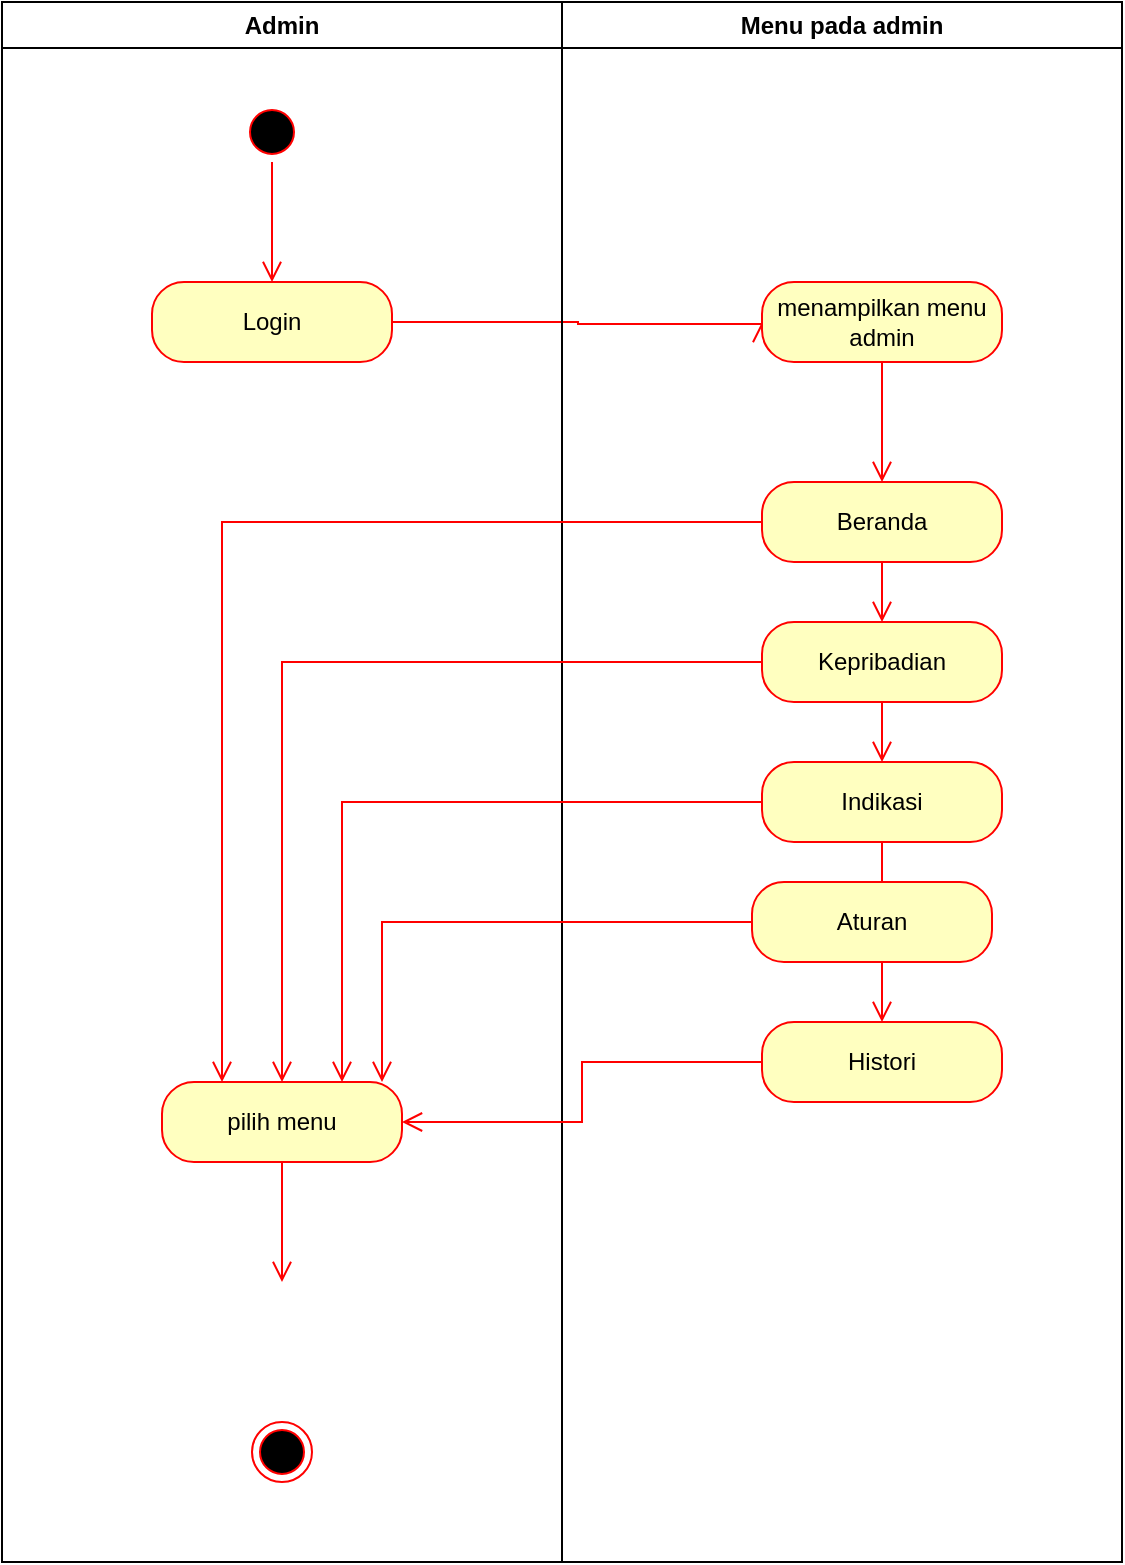 <mxfile>
    <diagram name="Page-1" id="e7e014a7-5840-1c2e-5031-d8a46d1fe8dd">
        <mxGraphModel dx="592" dy="484" grid="1" gridSize="10" guides="1" tooltips="1" connect="1" arrows="1" fold="1" page="1" pageScale="1" pageWidth="1169" pageHeight="826" background="none" math="0" shadow="0">
            <root>
                <mxCell id="0"/>
                <mxCell id="1" parent="0"/>
                <mxCell id="2" value="Admin" style="swimlane;whiteSpace=wrap" parent="1" vertex="1">
                    <mxGeometry x="150" y="20" width="280" height="780" as="geometry"/>
                </mxCell>
                <mxCell id="coWxCeMdqgrI4QlaSuaD-64" value="" style="ellipse;html=1;shape=startState;fillColor=#000000;strokeColor=#ff0000;" parent="2" vertex="1">
                    <mxGeometry x="120" y="50" width="30" height="30" as="geometry"/>
                </mxCell>
                <mxCell id="coWxCeMdqgrI4QlaSuaD-65" value="" style="edgeStyle=orthogonalEdgeStyle;html=1;verticalAlign=bottom;endArrow=open;endSize=8;strokeColor=#ff0000;rounded=0;" parent="2" source="coWxCeMdqgrI4QlaSuaD-64" edge="1">
                    <mxGeometry relative="1" as="geometry">
                        <mxPoint x="135" y="140" as="targetPoint"/>
                    </mxGeometry>
                </mxCell>
                <mxCell id="coWxCeMdqgrI4QlaSuaD-66" value="Login" style="rounded=1;whiteSpace=wrap;html=1;arcSize=40;fontColor=#000000;fillColor=#ffffc0;strokeColor=#ff0000;" parent="2" vertex="1">
                    <mxGeometry x="75" y="140" width="120" height="40" as="geometry"/>
                </mxCell>
                <mxCell id="coWxCeMdqgrI4QlaSuaD-67" value="" style="edgeStyle=orthogonalEdgeStyle;html=1;verticalAlign=bottom;endArrow=open;endSize=8;strokeColor=#ff0000;rounded=0;" parent="2" source="coWxCeMdqgrI4QlaSuaD-66" edge="1">
                    <mxGeometry relative="1" as="geometry">
                        <mxPoint x="380" y="160" as="targetPoint"/>
                        <Array as="points">
                            <mxPoint x="288" y="160"/>
                            <mxPoint x="288" y="161"/>
                        </Array>
                    </mxGeometry>
                </mxCell>
                <mxCell id="coWxCeMdqgrI4QlaSuaD-113" value="pilih menu" style="rounded=1;whiteSpace=wrap;html=1;arcSize=40;fontColor=#000000;fillColor=#ffffc0;strokeColor=#ff0000;" parent="2" vertex="1">
                    <mxGeometry x="80" y="540" width="120" height="40" as="geometry"/>
                </mxCell>
                <mxCell id="coWxCeMdqgrI4QlaSuaD-114" value="" style="edgeStyle=orthogonalEdgeStyle;html=1;verticalAlign=bottom;endArrow=open;endSize=8;strokeColor=#ff0000;rounded=0;" parent="2" source="coWxCeMdqgrI4QlaSuaD-113" edge="1">
                    <mxGeometry relative="1" as="geometry">
                        <mxPoint x="140" y="640" as="targetPoint"/>
                    </mxGeometry>
                </mxCell>
                <mxCell id="coWxCeMdqgrI4QlaSuaD-109" value="" style="ellipse;html=1;shape=endState;fillColor=#000000;strokeColor=#ff0000;" parent="2" vertex="1">
                    <mxGeometry x="125" y="710" width="30" height="30" as="geometry"/>
                </mxCell>
                <mxCell id="3" value="Menu pada admin" style="swimlane;whiteSpace=wrap;startSize=23;" parent="1" vertex="1">
                    <mxGeometry x="430" y="20" width="280" height="780" as="geometry"/>
                </mxCell>
                <mxCell id="coWxCeMdqgrI4QlaSuaD-70" value="menampilkan menu admin" style="rounded=1;whiteSpace=wrap;html=1;arcSize=40;fontColor=#000000;fillColor=#ffffc0;strokeColor=#ff0000;" parent="3" vertex="1">
                    <mxGeometry x="100" y="140" width="120" height="40" as="geometry"/>
                </mxCell>
                <mxCell id="coWxCeMdqgrI4QlaSuaD-71" value="" style="edgeStyle=orthogonalEdgeStyle;html=1;verticalAlign=bottom;endArrow=open;endSize=8;strokeColor=#ff0000;rounded=0;" parent="3" source="coWxCeMdqgrI4QlaSuaD-70" edge="1">
                    <mxGeometry relative="1" as="geometry">
                        <mxPoint x="160" y="240" as="targetPoint"/>
                    </mxGeometry>
                </mxCell>
                <mxCell id="coWxCeMdqgrI4QlaSuaD-99" value="Beranda" style="rounded=1;whiteSpace=wrap;html=1;arcSize=40;fontColor=#000000;fillColor=#ffffc0;strokeColor=#ff0000;" parent="3" vertex="1">
                    <mxGeometry x="100" y="240" width="120" height="40" as="geometry"/>
                </mxCell>
                <mxCell id="coWxCeMdqgrI4QlaSuaD-102" value="Kepribadian" style="rounded=1;whiteSpace=wrap;html=1;arcSize=40;fontColor=#000000;fillColor=#ffffc0;strokeColor=#ff0000;" parent="3" vertex="1">
                    <mxGeometry x="100" y="310" width="120" height="40" as="geometry"/>
                </mxCell>
                <mxCell id="coWxCeMdqgrI4QlaSuaD-103" value="" style="edgeStyle=orthogonalEdgeStyle;html=1;verticalAlign=bottom;endArrow=open;endSize=8;strokeColor=#ff0000;rounded=0;entryX=0.5;entryY=0;entryDx=0;entryDy=0;" parent="3" source="coWxCeMdqgrI4QlaSuaD-102" edge="1" target="coWxCeMdqgrI4QlaSuaD-105">
                    <mxGeometry relative="1" as="geometry">
                        <mxPoint x="160" y="443" as="targetPoint"/>
                    </mxGeometry>
                </mxCell>
                <mxCell id="coWxCeMdqgrI4QlaSuaD-104" value="" style="edgeStyle=orthogonalEdgeStyle;html=1;verticalAlign=bottom;endArrow=open;endSize=8;strokeColor=#ff0000;rounded=0;exitX=0.5;exitY=1;exitDx=0;exitDy=0;entryX=0.5;entryY=0;entryDx=0;entryDy=0;" parent="3" source="coWxCeMdqgrI4QlaSuaD-99" target="coWxCeMdqgrI4QlaSuaD-102" edge="1">
                    <mxGeometry relative="1" as="geometry">
                        <mxPoint x="170" y="453" as="targetPoint"/>
                        <mxPoint x="170" y="393" as="sourcePoint"/>
                    </mxGeometry>
                </mxCell>
                <mxCell id="coWxCeMdqgrI4QlaSuaD-105" value="Indikasi" style="rounded=1;whiteSpace=wrap;html=1;arcSize=40;fontColor=#000000;fillColor=#ffffc0;strokeColor=#ff0000;" parent="3" vertex="1">
                    <mxGeometry x="100" y="380" width="120" height="40" as="geometry"/>
                </mxCell>
                <mxCell id="coWxCeMdqgrI4QlaSuaD-106" value="" style="edgeStyle=orthogonalEdgeStyle;html=1;verticalAlign=bottom;endArrow=open;endSize=8;strokeColor=#ff0000;rounded=0;exitX=0.5;exitY=1;exitDx=0;exitDy=0;" parent="3" source="coWxCeMdqgrI4QlaSuaD-105" edge="1">
                    <mxGeometry relative="1" as="geometry">
                        <mxPoint x="160" y="510" as="targetPoint"/>
                        <Array as="points">
                            <mxPoint x="160" y="470"/>
                            <mxPoint x="160" y="470"/>
                        </Array>
                    </mxGeometry>
                </mxCell>
                <mxCell id="coWxCeMdqgrI4QlaSuaD-107" value="Aturan" style="rounded=1;whiteSpace=wrap;html=1;arcSize=40;fontColor=#000000;fillColor=#ffffc0;strokeColor=#ff0000;" parent="3" vertex="1">
                    <mxGeometry x="95" y="440" width="120" height="40" as="geometry"/>
                </mxCell>
                <mxCell id="4" value="Histori" style="rounded=1;whiteSpace=wrap;html=1;arcSize=40;fontColor=#000000;fillColor=#ffffc0;strokeColor=#ff0000;" vertex="1" parent="3">
                    <mxGeometry x="100" y="510" width="120" height="40" as="geometry"/>
                </mxCell>
                <mxCell id="coWxCeMdqgrI4QlaSuaD-108" value="" style="edgeStyle=orthogonalEdgeStyle;html=1;verticalAlign=bottom;endArrow=open;endSize=8;strokeColor=#ff0000;rounded=0;" parent="1" source="coWxCeMdqgrI4QlaSuaD-107" edge="1">
                    <mxGeometry relative="1" as="geometry">
                        <mxPoint x="340" y="560" as="targetPoint"/>
                        <Array as="points">
                            <mxPoint x="340" y="480"/>
                        </Array>
                    </mxGeometry>
                </mxCell>
                <mxCell id="coWxCeMdqgrI4QlaSuaD-116" value="" style="edgeStyle=orthogonalEdgeStyle;html=1;verticalAlign=bottom;endArrow=open;endSize=8;strokeColor=#ff0000;rounded=0;entryX=0.75;entryY=0;entryDx=0;entryDy=0;exitX=0;exitY=0.5;exitDx=0;exitDy=0;" parent="1" source="coWxCeMdqgrI4QlaSuaD-105" target="coWxCeMdqgrI4QlaSuaD-113" edge="1">
                    <mxGeometry relative="1" as="geometry">
                        <mxPoint x="285" y="540" as="targetPoint"/>
                        <mxPoint x="285.067" y="470" as="sourcePoint"/>
                    </mxGeometry>
                </mxCell>
                <mxCell id="coWxCeMdqgrI4QlaSuaD-117" value="" style="edgeStyle=orthogonalEdgeStyle;html=1;verticalAlign=bottom;endArrow=open;endSize=8;strokeColor=#ff0000;rounded=0;entryX=0.5;entryY=0;entryDx=0;entryDy=0;exitX=0;exitY=0.5;exitDx=0;exitDy=0;" parent="1" source="coWxCeMdqgrI4QlaSuaD-102" target="coWxCeMdqgrI4QlaSuaD-113" edge="1">
                    <mxGeometry relative="1" as="geometry">
                        <mxPoint x="260" y="560" as="targetPoint"/>
                        <mxPoint x="500" y="480" as="sourcePoint"/>
                    </mxGeometry>
                </mxCell>
                <mxCell id="coWxCeMdqgrI4QlaSuaD-118" value="" style="edgeStyle=orthogonalEdgeStyle;html=1;verticalAlign=bottom;endArrow=open;endSize=8;strokeColor=#ff0000;rounded=0;entryX=0.25;entryY=0;entryDx=0;entryDy=0;exitX=0;exitY=0.5;exitDx=0;exitDy=0;" parent="1" source="coWxCeMdqgrI4QlaSuaD-99" target="coWxCeMdqgrI4QlaSuaD-113" edge="1">
                    <mxGeometry relative="1" as="geometry">
                        <mxPoint x="230" y="447" as="targetPoint"/>
                        <mxPoint x="500" y="270" as="sourcePoint"/>
                    </mxGeometry>
                </mxCell>
                <mxCell id="5" value="" style="edgeStyle=orthogonalEdgeStyle;html=1;verticalAlign=bottom;endArrow=open;endSize=8;strokeColor=#ff0000;rounded=0;exitX=0;exitY=0.5;exitDx=0;exitDy=0;entryX=1;entryY=0.5;entryDx=0;entryDy=0;" edge="1" parent="1" source="4" target="coWxCeMdqgrI4QlaSuaD-113">
                    <mxGeometry relative="1" as="geometry">
                        <mxPoint x="390" y="580" as="targetPoint"/>
                        <mxPoint x="535" y="490" as="sourcePoint"/>
                        <Array as="points">
                            <mxPoint x="440" y="550"/>
                            <mxPoint x="440" y="580"/>
                        </Array>
                    </mxGeometry>
                </mxCell>
            </root>
        </mxGraphModel>
    </diagram>
</mxfile>